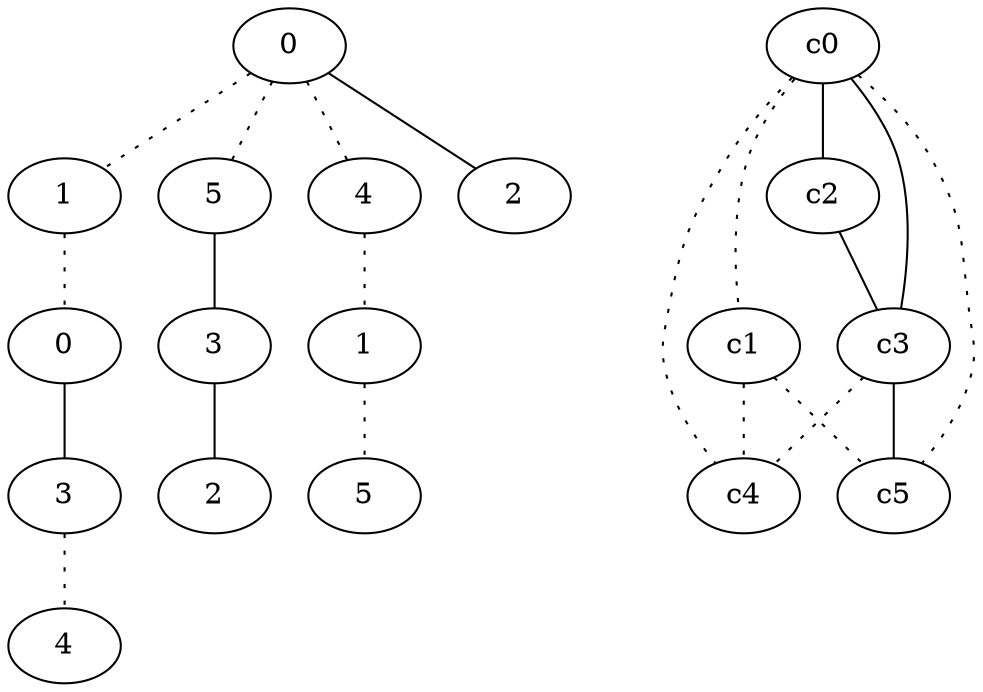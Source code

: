graph {
a0[label=0];
a1[label=1];
a2[label=0];
a3[label=3];
a4[label=4];
a5[label=5];
a6[label=3];
a7[label=2];
a8[label=4];
a9[label=1];
a10[label=5];
a11[label=2];
a0 -- a1 [style=dotted];
a0 -- a5 [style=dotted];
a0 -- a8 [style=dotted];
a0 -- a11;
a1 -- a2 [style=dotted];
a2 -- a3;
a3 -- a4 [style=dotted];
a5 -- a6;
a6 -- a7;
a8 -- a9 [style=dotted];
a9 -- a10 [style=dotted];
c0 -- c1 [style=dotted];
c0 -- c2;
c0 -- c3;
c0 -- c4 [style=dotted];
c0 -- c5 [style=dotted];
c1 -- c4 [style=dotted];
c1 -- c5 [style=dotted];
c2 -- c3;
c3 -- c4 [style=dotted];
c3 -- c5;
}
